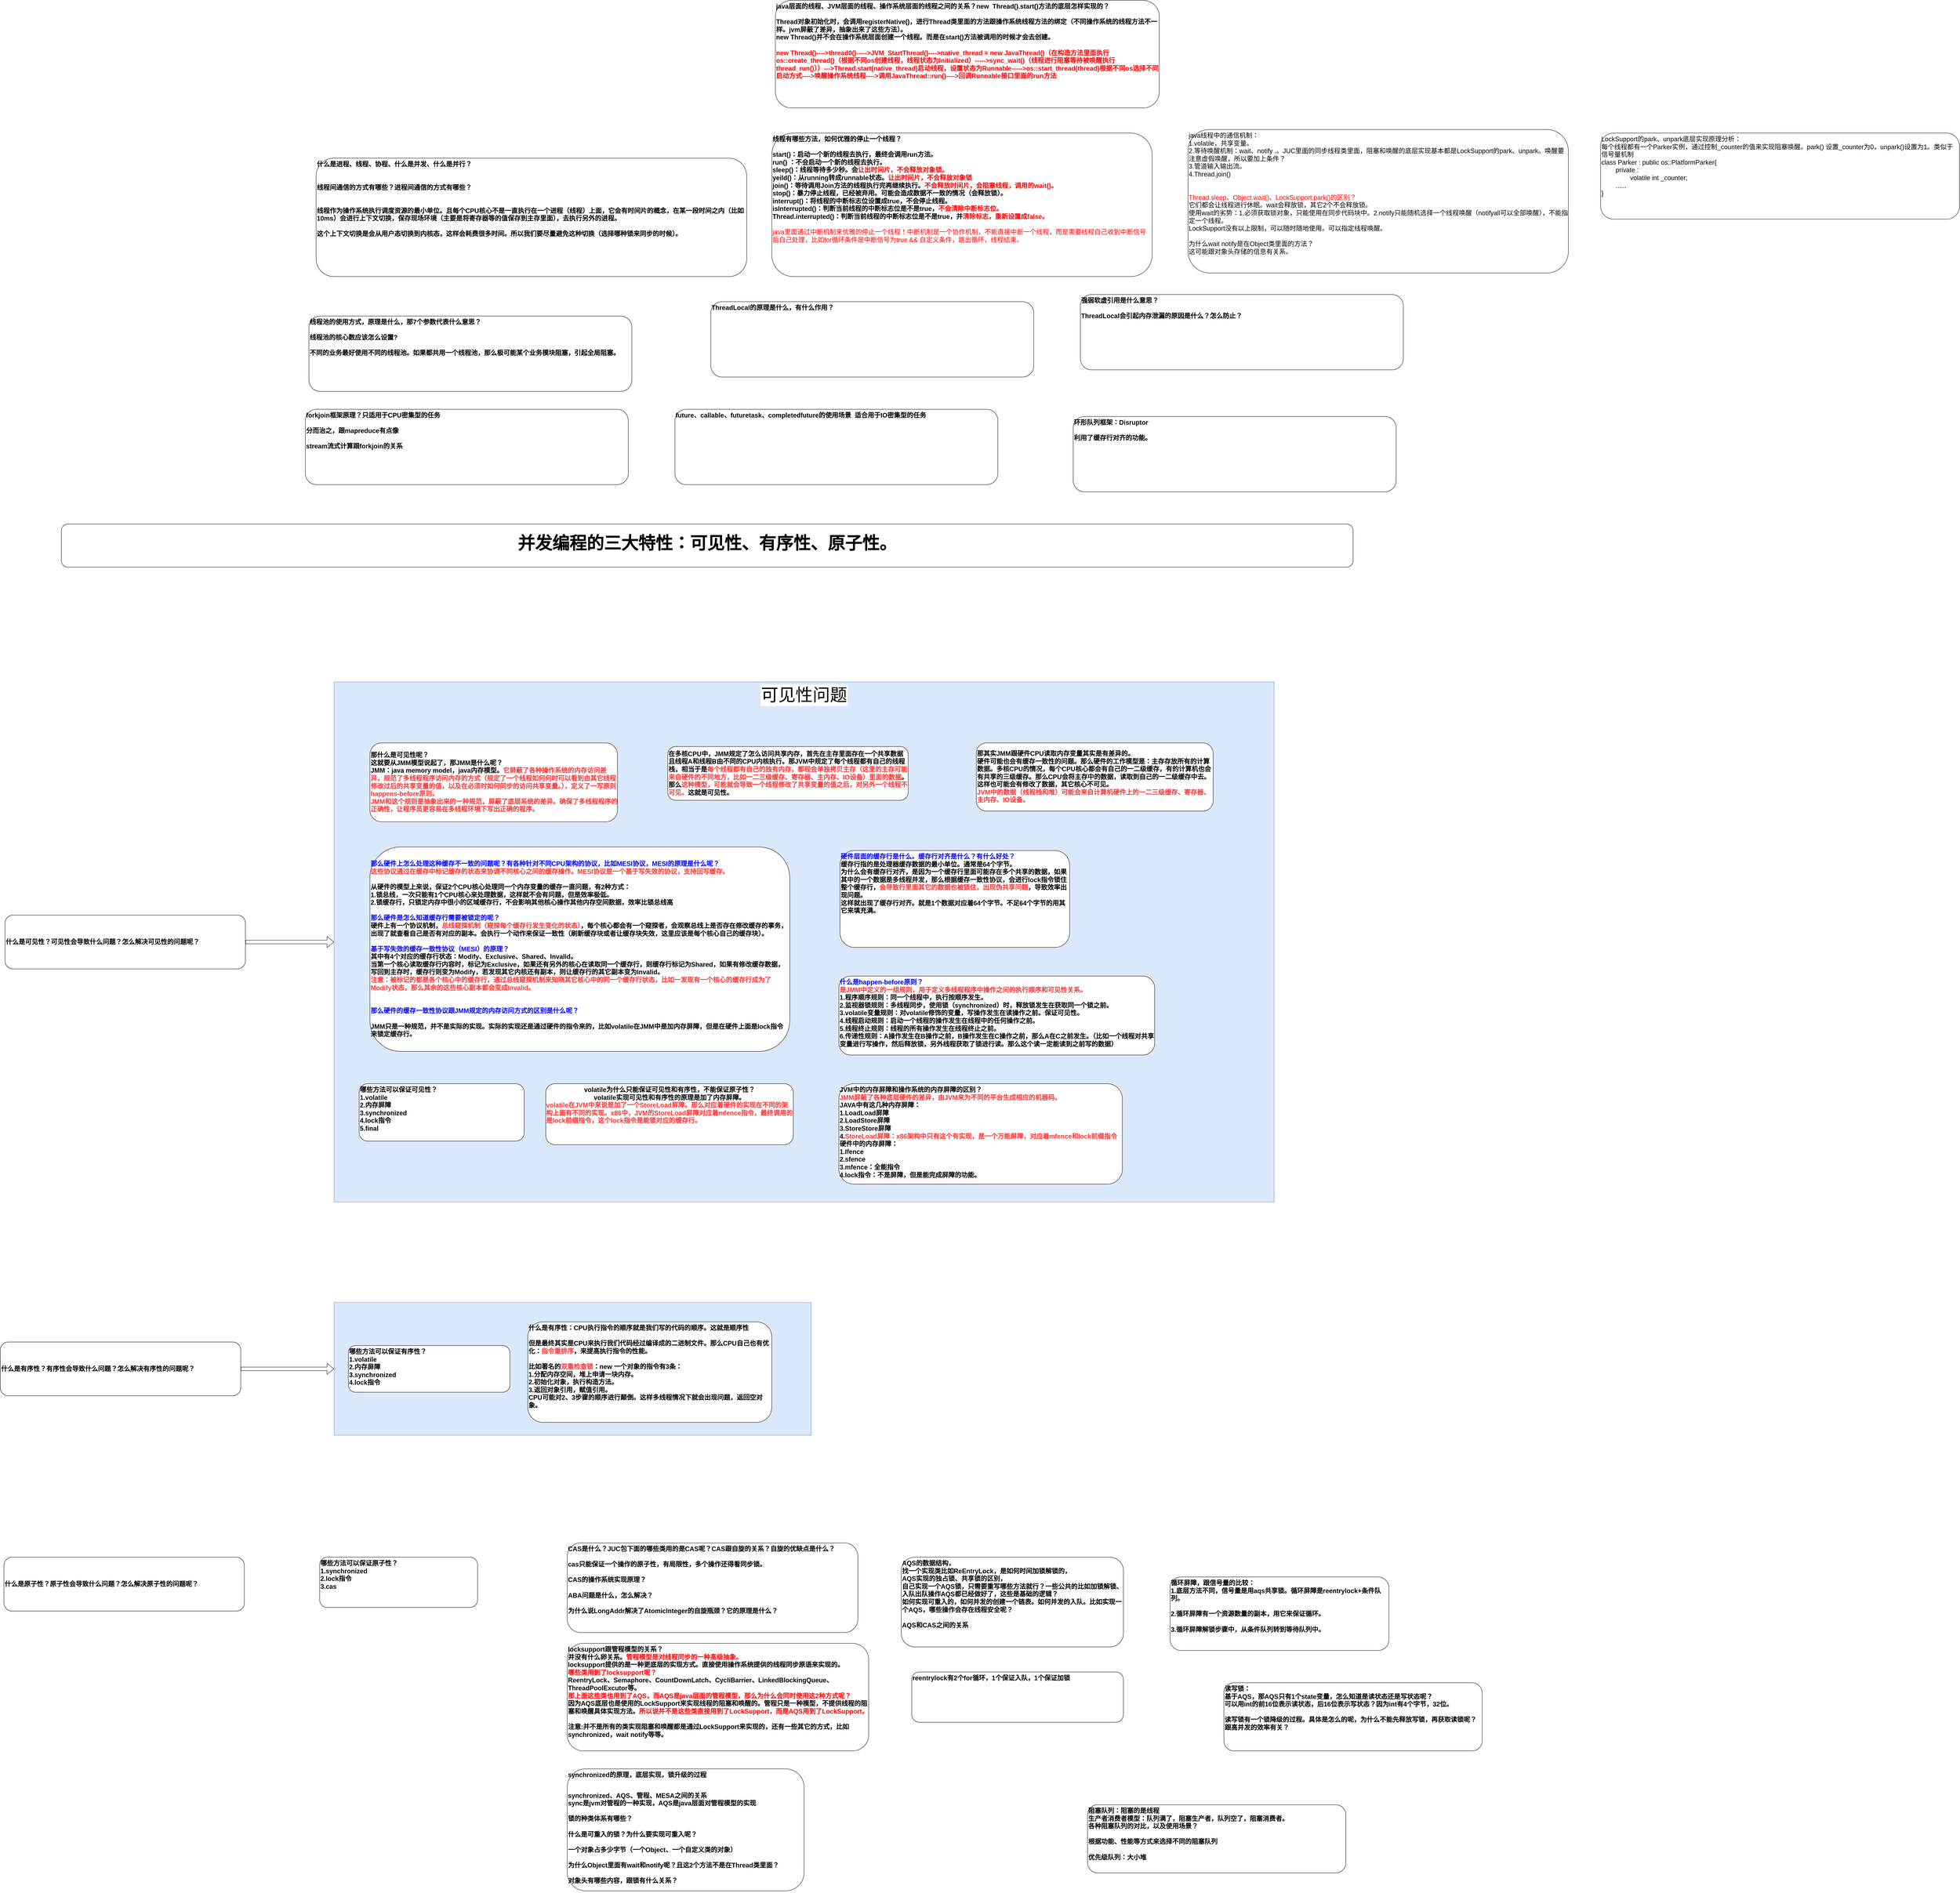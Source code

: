 <mxfile version="21.7.5" type="github">
  <diagram name="第 1 页" id="oAc0U7i2WO9zVuW95_pL">
    <mxGraphModel dx="4261" dy="3705" grid="1" gridSize="10" guides="1" tooltips="1" connect="1" arrows="1" fold="1" page="1" pageScale="1" pageWidth="827" pageHeight="1169" math="0" shadow="0">
      <root>
        <mxCell id="0" />
        <mxCell id="1" parent="0" />
        <mxCell id="dvuJLhcE7HCTMrbFaXMl-6" value="" style="rounded=0;whiteSpace=wrap;html=1;fillColor=#dae8fc;strokeColor=#6c8ebf;" parent="1" vertex="1">
          <mxGeometry x="-580" y="1560" width="1330" height="370" as="geometry" />
        </mxCell>
        <mxCell id="dvuJLhcE7HCTMrbFaXMl-1" value="&lt;font style=&quot;font-size: 48px;&quot;&gt;可见性问题&lt;/font&gt;" style="rounded=0;whiteSpace=wrap;html=1;verticalAlign=top;labelBackgroundColor=#FFFFFF;labelBorderColor=#FFFFFF;fillColor=#dae8fc;strokeColor=#6c8ebf;" parent="1" vertex="1">
          <mxGeometry x="-580" y="-170" width="2620" height="1450" as="geometry" />
        </mxCell>
        <mxCell id="rkv5G4KE9S5kMJV3ECuV-1" value="&lt;b style=&quot;border-color: var(--border-color); font-size: 18px;&quot;&gt;volatile为什么只能保证可见性和有序性，不能保证原子性？&lt;br style=&quot;border-color: var(--border-color);&quot;&gt;volatile实现可见性和有序性的原理是加了内存屏障。&lt;br&gt;&lt;div style=&quot;text-align: left;&quot;&gt;&lt;b style=&quot;background-color: initial; border-color: var(--border-color);&quot;&gt;&lt;font color=&quot;#ff3333&quot;&gt;&lt;b style=&quot;border-color: var(--border-color);&quot;&gt;volatile&lt;/b&gt;在JVM中来说是加了一个StoreLoad屏障。那么对应着硬件的实现在不同的架构上面有不同的实现。x86中，JVM的StoreLoad屏障对应着mfence指令，最终调用的是lock前缀指令，这个lock指令是能锁对应的缓存行。&lt;/font&gt;&lt;/b&gt;&lt;/div&gt;&lt;/b&gt;" style="rounded=1;whiteSpace=wrap;html=1;verticalAlign=top;" parent="1" vertex="1">
          <mxGeometry x="10" y="950" width="690" height="170" as="geometry" />
        </mxCell>
        <mxCell id="rkv5G4KE9S5kMJV3ECuV-2" value="&lt;font style=&quot;&quot;&gt;&lt;b style=&quot;&quot;&gt;&lt;font style=&quot;font-size: 48px;&quot;&gt;并发编程的三大特性：可见性、有序性、原子性。&lt;br&gt;&lt;/font&gt;&lt;br&gt;&lt;/b&gt;&lt;/font&gt;" style="rounded=1;whiteSpace=wrap;html=1;align=center;verticalAlign=middle;" parent="1" vertex="1">
          <mxGeometry x="-1340" y="-610" width="3600" height="120" as="geometry" />
        </mxCell>
        <mxCell id="rkv5G4KE9S5kMJV3ECuV-3" value="&lt;div style=&quot;&quot;&gt;&lt;b style=&quot;font-size: 18px; background-color: initial;&quot;&gt;那什么是可见性呢？&lt;/b&gt;&lt;/div&gt;&lt;font style=&quot;font-size: 18px;&quot;&gt;&lt;div style=&quot;&quot;&gt;&lt;b style=&quot;background-color: initial;&quot;&gt;这就要从JMM模型说起了，那JMM是什么呢？&lt;/b&gt;&lt;/div&gt;&lt;b&gt;&lt;div style=&quot;&quot;&gt;&lt;b style=&quot;background-color: initial;&quot;&gt;JMM：java memory model，java内存模型。&lt;font color=&quot;#ff3333&quot;&gt;它屏蔽了各种操作系统的内存访问差异，规范了多线程程序访问内存的方式（规定了一个线程如何何时可以看到由其它线程修改过后的共享变量的值，以及在必须时如何同步的访问共享变量。），定义了一写原则happens-before原则。&lt;/font&gt;&lt;/b&gt;&lt;/div&gt;&lt;div style=&quot;&quot;&gt;&lt;font color=&quot;#ff3333&quot;&gt;JMM和这个规则是抽象出来的一种规范，屏蔽了底层系统的差异。确保了多线程程序的正确性，让程序员更容易在多线程环境下写出正确的程序。&lt;/font&gt;&lt;/div&gt;&lt;/b&gt;&lt;/font&gt;" style="rounded=1;whiteSpace=wrap;html=1;align=left;verticalAlign=middle;" parent="1" vertex="1">
          <mxGeometry x="-480" width="690" height="220" as="geometry" />
        </mxCell>
        <mxCell id="rkv5G4KE9S5kMJV3ECuV-4" value="&lt;b style=&quot;&quot;&gt;&lt;font style=&quot;font-size: 18px;&quot;&gt;在多核CPU中，JMM规定了怎么访问共享内存，首先在主存里面存在一个共享数据且线程A和线程B由不同的CPU内核执行。那JVM中规定了每个线程都有自己的线程栈，相当于是&lt;font style=&quot;&quot; color=&quot;#ff3333&quot;&gt;每个线程都有自己的独有内存，都程会单独拷贝主存（这里的主存可能来自硬件的不同地方，比如一二三级缓存、寄存器、主内存、IO设备）里面的数据&lt;/font&gt;。那么&lt;font style=&quot;&quot; color=&quot;#ff3333&quot;&gt;这种模型，可能就会导致一个线程修改了共享变量的值之后，对另外一个线程不可见。&lt;/font&gt;这就是可见性。&lt;/font&gt;&lt;/b&gt;" style="rounded=1;whiteSpace=wrap;html=1;align=left;verticalAlign=middle;" parent="1" vertex="1">
          <mxGeometry x="350" y="10" width="670" height="150" as="geometry" />
        </mxCell>
        <mxCell id="rkv5G4KE9S5kMJV3ECuV-5" value="&lt;span style=&quot;font-size: 18px;&quot;&gt;&lt;b&gt;那其实JMM跟硬件CPU读取内存变量其实是有差异的。&lt;br&gt;硬件可能也会有缓存一致性的问题。那么硬件的工作模型是：主存存放所有的计算数据。多核CPU的情况，每个CPU核心都会有自己的一二级缓存，有的计算机也会有共享的三级缓存。那么CPU会将主存中的数据，读取到自己的一二级缓存中去。这样也可能会有修改了数据，其它核心不可见。&lt;br&gt;&lt;font color=&quot;#ff3333&quot;&gt;JVM中的数据（线程栈和堆）可能会来自计算机硬件上的一二三级缓存、寄存器、主内存、IO设备。&lt;/font&gt;&lt;br&gt;&lt;/b&gt;&lt;/span&gt;" style="rounded=1;whiteSpace=wrap;html=1;align=left;verticalAlign=middle;" parent="1" vertex="1">
          <mxGeometry x="1210" width="660" height="190" as="geometry" />
        </mxCell>
        <mxCell id="rkv5G4KE9S5kMJV3ECuV-6" value="&lt;font style=&quot;font-size: 18px;&quot;&gt;&lt;font style=&quot;&quot;&gt;&lt;b style=&quot;&quot;&gt;&lt;font color=&quot;#0000ff&quot;&gt;那么硬件上怎么处理这种缓存不一致的问题呢？有各种针对不同CPU架构的协议，比如MESI协议，MESI的原理是什么呢？&lt;/font&gt;&lt;br&gt;&lt;font style=&quot;&quot; color=&quot;#ff3333&quot;&gt;这些协议通过在缓存中标记缓存的状态来协调不同核心之间的缓存操作。MESI协议是一个基于写失效的协议，支持回写缓存。&lt;/font&gt;&lt;/b&gt;&lt;/font&gt;&lt;b style=&quot;&quot;&gt;&lt;br&gt;&lt;br&gt;从硬件的模型上来说，保证2个CPU核心处理同一个内存变量的缓存一直问题，有2种方式：&lt;br&gt;1.锁总线，一次只能有1个CPU核心来处理数据，这样就不会有问题，但是效率极低。&lt;br&gt;2.锁缓存行，只锁定内存中很小的区域缓存行，不会影响其他核心操作其他内存空间数据，效率比锁总线高&lt;br&gt;&lt;br&gt;&lt;font color=&quot;#0000ff&quot;&gt;那么硬件是怎么知道缓存行需要被锁定的呢？&lt;/font&gt;&lt;br&gt;硬件上有一个协议机制，&lt;font color=&quot;#ff3333&quot;&gt;总线窥探机制（窥探每个缓存行发生变化的状态）&lt;/font&gt;，每个核心都会有一个窥探者，会观察总线上是否存在修改缓存的事务，出现了就查看自己是否有对应的副本。会执行一个动作来保证一致性（刷新缓存块或者让缓存块失效，这里应该是每个核心自己的缓存块）。&lt;br&gt;&lt;br&gt;&lt;font color=&quot;#0000ff&quot;&gt;基于写失效的缓存一致性协议（MESI）的原理？&lt;/font&gt;&lt;br&gt;其中有4个对应的缓存行状态：Modify、Exclusive、Shared、Invalid。&lt;br&gt;&lt;/b&gt;&lt;b&gt;当第一个核心读取缓存行内容时，标记为Exclusive，如果还有另外的核心在读取同一个缓存行，则缓存行标记为Shared，如果有修改缓存数据，写回到主存时，缓存行则变为Modify，若发现其它内核还有副本，则让缓存行的其它副本变为Invalid。&lt;br&gt;&lt;/b&gt;&lt;b style=&quot;&quot;&gt;&lt;font color=&quot;#ff3333&quot;&gt;注意：被标记的都是各个核心中的缓存行，通过总线窥探机制来知晓其它核心中的同一个缓存行状态，比如一发现有一个核心的缓存行成为了Modify状态，那么其余的这些核心副本都会变成Invalid。&lt;/font&gt;&lt;br&gt;&lt;br&gt;&lt;br&gt;&lt;/b&gt;&lt;b style=&quot;border-color: var(--border-color);&quot;&gt;&lt;font color=&quot;#0000ff&quot;&gt;那么硬件的缓存一致性协议跟JMM规定的内存访问方式的区别是什么呢？&lt;/font&gt;&lt;br style=&quot;border-color: var(--border-color);&quot;&gt;&lt;br style=&quot;border-color: var(--border-color);&quot;&gt;&lt;/b&gt;&lt;b style=&quot;border-color: var(--border-color);&quot;&gt;JMM只是一种规范，并不是实际的实现。实际的实现还是通过硬件的指令来的，比如volatile在JMM中是加内存屏障，但是在硬件上面是lock指令来锁定缓存行。&lt;/b&gt;&lt;/font&gt;&lt;b style=&quot;&quot;&gt;&lt;br&gt;&lt;/b&gt;" style="rounded=1;whiteSpace=wrap;html=1;align=left;verticalAlign=middle;" parent="1" vertex="1">
          <mxGeometry x="-480" y="290" width="1170" height="570" as="geometry" />
        </mxCell>
        <mxCell id="dvuJLhcE7HCTMrbFaXMl-7" style="edgeStyle=orthogonalEdgeStyle;shape=flexArrow;rounded=0;orthogonalLoop=1;jettySize=auto;html=1;" parent="1" source="rkv5G4KE9S5kMJV3ECuV-7" target="dvuJLhcE7HCTMrbFaXMl-6" edge="1">
          <mxGeometry relative="1" as="geometry" />
        </mxCell>
        <mxCell id="rkv5G4KE9S5kMJV3ECuV-7" value="&lt;div style=&quot;&quot;&gt;&lt;span style=&quot;font-size: 18px;&quot;&gt;&lt;b&gt;什么是有序性？有序性会导致什么问题？怎么解决有序性的问题呢？&lt;/b&gt;&lt;/span&gt;&lt;/div&gt;" style="rounded=1;whiteSpace=wrap;html=1;align=left;verticalAlign=middle;" parent="1" vertex="1">
          <mxGeometry x="-1510" y="1670" width="670" height="150" as="geometry" />
        </mxCell>
        <mxCell id="dvuJLhcE7HCTMrbFaXMl-3" style="edgeStyle=orthogonalEdgeStyle;rounded=0;orthogonalLoop=1;jettySize=auto;html=1;entryX=0;entryY=0.5;entryDx=0;entryDy=0;shape=flexArrow;" parent="1" source="rkv5G4KE9S5kMJV3ECuV-10" target="dvuJLhcE7HCTMrbFaXMl-1" edge="1">
          <mxGeometry relative="1" as="geometry" />
        </mxCell>
        <mxCell id="rkv5G4KE9S5kMJV3ECuV-10" value="&lt;div style=&quot;&quot;&gt;&lt;span style=&quot;font-size: 18px;&quot;&gt;&lt;b&gt;什么是可见性？可见性会导致什么问题？怎么解决可见性的问题呢？&lt;/b&gt;&lt;/span&gt;&lt;/div&gt;" style="rounded=1;whiteSpace=wrap;html=1;align=left;verticalAlign=middle;" parent="1" vertex="1">
          <mxGeometry x="-1497" y="480" width="670" height="150" as="geometry" />
        </mxCell>
        <mxCell id="rkv5G4KE9S5kMJV3ECuV-11" value="&lt;span style=&quot;font-size: 18px;&quot;&gt;&lt;b&gt;JVM中的内存屏障和操作系统的内存屏障的区别？&lt;br&gt;&lt;font color=&quot;#ff3333&quot;&gt;JMM屏蔽了各种底层硬件的差异，由JVM来为不同的平台生成相应的机器码。&lt;/font&gt;&lt;br&gt;JAVA中有这几种内存屏障：&lt;br&gt;1.LoadLoad屏障&lt;br&gt;2.LoadStore屏障&lt;br&gt;3.StoreStore屏障&lt;br&gt;4.&lt;font color=&quot;#ff3333&quot;&gt;StoreLoad屏障：x86架构中只有这个有实现，是一个万能屏障，对应着mfence和lock前缀指令&lt;/font&gt;&lt;br&gt;硬件中的内存屏障：&lt;br&gt;1.Ifence&lt;br&gt;2.sfence&lt;br&gt;3.mfence：全能指令&lt;br&gt;4.lock指令：不是屏障，但是能完成屏障的功能。&lt;br&gt;&lt;br&gt;&lt;br&gt;&lt;/b&gt;&lt;/span&gt;" style="rounded=1;whiteSpace=wrap;html=1;verticalAlign=top;align=left;" parent="1" vertex="1">
          <mxGeometry x="827" y="950" width="790" height="280" as="geometry" />
        </mxCell>
        <mxCell id="rkv5G4KE9S5kMJV3ECuV-13" value="&lt;span style=&quot;font-size: 18px;&quot;&gt;&lt;b&gt;哪些方法可以保证可见性？&lt;br&gt;1.volatile&lt;br&gt;2.内存屏障&lt;br&gt;3.synchronized&lt;br&gt;4.lock指令&lt;br&gt;5.final&lt;br&gt;&lt;/b&gt;&lt;/span&gt;" style="rounded=1;whiteSpace=wrap;html=1;verticalAlign=top;align=left;" parent="1" vertex="1">
          <mxGeometry x="-510" y="950" width="460" height="160" as="geometry" />
        </mxCell>
        <mxCell id="rkv5G4KE9S5kMJV3ECuV-14" value="&lt;span style=&quot;font-size: 18px;&quot;&gt;&lt;b&gt;哪些方法可以保证有序性？&lt;br&gt;1.volatile&lt;br&gt;2.内存屏障&lt;br&gt;3.synchronized&lt;br&gt;4.lock指令&lt;br&gt;&lt;/b&gt;&lt;/span&gt;" style="rounded=1;whiteSpace=wrap;html=1;verticalAlign=top;align=left;" parent="1" vertex="1">
          <mxGeometry x="-540" y="1680" width="450" height="130" as="geometry" />
        </mxCell>
        <mxCell id="rkv5G4KE9S5kMJV3ECuV-15" value="&lt;div style=&quot;&quot;&gt;&lt;span style=&quot;font-size: 18px;&quot;&gt;&lt;b&gt;什么是原子性？原子性会导致什么问题？怎么解决原子性的问题呢？&lt;/b&gt;&lt;/span&gt;&lt;/div&gt;" style="rounded=1;whiteSpace=wrap;html=1;align=left;verticalAlign=middle;" parent="1" vertex="1">
          <mxGeometry x="-1500" y="2270" width="670" height="150" as="geometry" />
        </mxCell>
        <mxCell id="rkv5G4KE9S5kMJV3ECuV-16" value="&lt;span style=&quot;font-size: 18px;&quot;&gt;&lt;b&gt;哪些方法可以保证原子性？&lt;br&gt;1.synchronized&lt;br&gt;2.lock指令&lt;br&gt;3.cas&lt;br&gt;&lt;/b&gt;&lt;/span&gt;" style="rounded=1;whiteSpace=wrap;html=1;verticalAlign=top;align=left;" parent="1" vertex="1">
          <mxGeometry x="-620" y="2270" width="440" height="140" as="geometry" />
        </mxCell>
        <mxCell id="rkv5G4KE9S5kMJV3ECuV-17" value="&lt;div style=&quot;&quot;&gt;&lt;b style=&quot;font-size: 18px; background-color: initial;&quot;&gt;什么是有序性：CPU执行指令的顺序就是我们写的代码的顺序。这就是顺序性&lt;/b&gt;&lt;/div&gt;&lt;div style=&quot;&quot;&gt;&lt;b style=&quot;font-size: 18px; background-color: initial;&quot;&gt;&lt;br&gt;&lt;/b&gt;&lt;/div&gt;&lt;div style=&quot;&quot;&gt;&lt;b style=&quot;font-size: 18px; background-color: initial;&quot;&gt;但是最终其实是CPU来执行我们代码经过编译成的二进制文件。那么CPU自己也有优化：&lt;font color=&quot;#ff3333&quot;&gt;指令重排序&lt;/font&gt;，来提高执行指令的性能。&lt;/b&gt;&lt;/div&gt;&lt;div style=&quot;&quot;&gt;&lt;b style=&quot;font-size: 18px; background-color: initial;&quot;&gt;&lt;br&gt;&lt;/b&gt;&lt;/div&gt;&lt;div style=&quot;&quot;&gt;&lt;b style=&quot;font-size: 18px; background-color: initial;&quot;&gt;比如著名的&lt;font color=&quot;#ff3333&quot;&gt;双重检查锁&lt;/font&gt;：new 一个对象的指令有3条：&lt;/b&gt;&lt;/div&gt;&lt;div style=&quot;&quot;&gt;&lt;b style=&quot;font-size: 18px; background-color: initial;&quot;&gt;1.分配内存空间，堆上申请一块内存。&lt;/b&gt;&lt;/div&gt;&lt;div style=&quot;&quot;&gt;&lt;b style=&quot;font-size: 18px; background-color: initial;&quot;&gt;2.初始化对象，执行构造方法。&lt;/b&gt;&lt;/div&gt;&lt;div style=&quot;&quot;&gt;&lt;b style=&quot;font-size: 18px; background-color: initial;&quot;&gt;3.返回对象引用，赋值引用。&lt;/b&gt;&lt;/div&gt;&lt;div style=&quot;&quot;&gt;&lt;b style=&quot;font-size: 18px; background-color: initial;&quot;&gt;CPU可能对2、3步骤的顺序进行颠倒。这样多线程情况下就会出现问题，返回空对象。&lt;/b&gt;&lt;/div&gt;" style="rounded=1;whiteSpace=wrap;html=1;verticalAlign=top;align=left;" parent="1" vertex="1">
          <mxGeometry x="-40" y="1614" width="680" height="280" as="geometry" />
        </mxCell>
        <mxCell id="rkv5G4KE9S5kMJV3ECuV-19" value="&lt;div style=&quot;&quot;&gt;&lt;b style=&quot;font-size: 18px; background-color: initial;&quot;&gt;&lt;font color=&quot;#0000ff&quot;&gt;什么是happen-before原则？&lt;/font&gt;&lt;/b&gt;&lt;/div&gt;&lt;div style=&quot;&quot;&gt;&lt;span style=&quot;font-size: 18px;&quot;&gt;&lt;b&gt;&lt;font color=&quot;#ff3333&quot;&gt;是JMM中定义的一组规则，用于定义多线程程序中操作之间的执行顺序和可见性关系。&lt;/font&gt;&lt;/b&gt;&lt;/span&gt;&lt;/div&gt;&lt;div style=&quot;&quot;&gt;&lt;span style=&quot;font-size: 18px;&quot;&gt;&lt;b&gt;1.程序顺序规则：同一个线程中，执行按顺序发生。&lt;/b&gt;&lt;/span&gt;&lt;/div&gt;&lt;div style=&quot;&quot;&gt;&lt;span style=&quot;font-size: 18px;&quot;&gt;&lt;b&gt;2.监视器锁规则：多线程同步，使用锁（synchronized）时，释放锁发生在获取同一个锁之前。&lt;/b&gt;&lt;/span&gt;&lt;/div&gt;&lt;div style=&quot;&quot;&gt;&lt;span style=&quot;font-size: 18px;&quot;&gt;&lt;b&gt;3.volatile变量规则：对volatile修饰的变量，写操作发生在读操作之前。保证可见性。&lt;/b&gt;&lt;/span&gt;&lt;/div&gt;&lt;div style=&quot;&quot;&gt;&lt;span style=&quot;font-size: 18px;&quot;&gt;&lt;b&gt;4.线程启动规则：启动一个线程的操作发生在线程中的任何操作之前。&lt;/b&gt;&lt;/span&gt;&lt;/div&gt;&lt;div style=&quot;&quot;&gt;&lt;span style=&quot;font-size: 18px;&quot;&gt;&lt;b&gt;5.线程终止规则：线程的所有操作发生在线程终止之前。&lt;/b&gt;&lt;/span&gt;&lt;/div&gt;&lt;div style=&quot;&quot;&gt;&lt;span style=&quot;font-size: 18px;&quot;&gt;&lt;b&gt;6.传递性规则：A操作发生在B操作之前，B操作发生在C操作之前，那么A在C之前发生。（比如一个线程对共享变量进行写操作，然后释放锁，另外线程获取了锁进行读。那么这个读一定能读到之前写的数据）&lt;/b&gt;&lt;/span&gt;&lt;/div&gt;&lt;div style=&quot;&quot;&gt;&lt;br&gt;&lt;/div&gt;" style="rounded=1;whiteSpace=wrap;html=1;verticalAlign=top;align=left;" parent="1" vertex="1">
          <mxGeometry x="827" y="650" width="880" height="220" as="geometry" />
        </mxCell>
        <mxCell id="rkv5G4KE9S5kMJV3ECuV-20" value="&lt;div style=&quot;&quot;&gt;&lt;b style=&quot;font-size: 18px; background-color: initial;&quot;&gt;&lt;font color=&quot;#0000ff&quot;&gt;硬件层面的缓存行是什么。缓存行对齐是什么？有什么好处？&lt;/font&gt;&lt;/b&gt;&lt;/div&gt;&lt;div style=&quot;&quot;&gt;&lt;span style=&quot;font-size: 18px;&quot;&gt;&lt;b&gt;缓存行指的是处理器缓存数据的最小单位。通常是64个字节。&lt;/b&gt;&lt;/span&gt;&lt;/div&gt;&lt;div style=&quot;&quot;&gt;&lt;span style=&quot;font-size: 18px;&quot;&gt;&lt;b&gt;为什么会有缓存行对齐，是因为一个缓存行里面可能存在多个共享的数据，如果其中的一个数据是多线程并发，那么根据缓存一致性协议，会进行lock指令锁住整个缓存行，&lt;font color=&quot;#ff3333&quot;&gt;会导致行里面其它的数据也被锁住，出现伪共享问题&lt;/font&gt;，导致效率出现问题。&lt;/b&gt;&lt;/span&gt;&lt;/div&gt;&lt;div style=&quot;&quot;&gt;&lt;span style=&quot;font-size: 18px;&quot;&gt;&lt;b&gt;这样就出现了缓存行对齐。就是1个数据对应着64个字节。不足64个字节的用其它来填充满。&lt;/b&gt;&lt;/span&gt;&lt;/div&gt;&lt;div style=&quot;&quot;&gt;&lt;br&gt;&lt;/div&gt;" style="rounded=1;whiteSpace=wrap;html=1;verticalAlign=top;align=left;" parent="1" vertex="1">
          <mxGeometry x="830" y="300" width="640" height="270" as="geometry" />
        </mxCell>
        <mxCell id="dvuJLhcE7HCTMrbFaXMl-8" value="&lt;font style=&quot;font-size: 18px;&quot;&gt;&lt;b&gt;什么是进程、线程、协程、什么是并发、什么是并行？&lt;br&gt;&lt;br&gt;&lt;br&gt;线程间通信的方式有哪些？进程间通信的方式有哪些？&lt;br&gt;&lt;br&gt;&lt;br&gt;线程作为操作系统执行调度资源的最小单位。且每个CPU核心不是一直执行在一个进程（线程）上面，它会有时间片的概念，在某一段时间之内（比如10ms）会进行上下文切换，保存现场环境（主要是将寄存器等的值保存到主存里面），去执行另外的进程。&lt;br&gt;&lt;br&gt;这个上下文切换是会从用户态切换到内核态，这样会耗费很多时间。所以我们要尽量避免这种切换（选择哪种锁来同步的时候）。&lt;br&gt;&lt;br&gt;&lt;/b&gt;&lt;/font&gt;" style="rounded=1;whiteSpace=wrap;html=1;verticalAlign=top;align=left;" parent="1" vertex="1">
          <mxGeometry x="-630" y="-1630" width="1200" height="330" as="geometry" />
        </mxCell>
        <mxCell id="dvuJLhcE7HCTMrbFaXMl-9" value="&lt;font style=&quot;font-size: 18px;&quot;&gt;&lt;b&gt;线程池的使用方式，原理是什么，那7个参数代表什么意思？&lt;br&gt;&lt;br&gt;线程池的核心数应该怎么设置?&lt;br&gt;&lt;br&gt;不同的业务最好使用不同的线程池。如果都共用一个线程池，那么极可能某个业务模块阻塞，引起全局阻塞。&lt;br&gt;&lt;/b&gt;&lt;/font&gt;" style="rounded=1;whiteSpace=wrap;html=1;verticalAlign=top;align=left;" parent="1" vertex="1">
          <mxGeometry x="-650" y="-1190" width="900" height="210" as="geometry" />
        </mxCell>
        <mxCell id="dvuJLhcE7HCTMrbFaXMl-10" value="&lt;font style=&quot;font-size: 18px;&quot;&gt;&lt;b&gt;ThreadLocal的原理是什么，有什么作用？&lt;/b&gt;&lt;/font&gt;" style="rounded=1;whiteSpace=wrap;html=1;verticalAlign=top;align=left;" parent="1" vertex="1">
          <mxGeometry x="470" y="-1230" width="900" height="210" as="geometry" />
        </mxCell>
        <mxCell id="H64BaJxj17bUCx6KOZhM-1" value="&lt;span style=&quot;font-size: 18px;&quot;&gt;&lt;b&gt;线程有哪些方法，如何优雅的停止一个线程？&lt;/b&gt;&lt;br&gt;&lt;br&gt;&lt;b&gt;start()：启动一个新的线程去执行，最终会调用run方法。&lt;/b&gt;&lt;br&gt;&lt;b&gt;run() ：不会启动一个新的线程去执行。&lt;/b&gt;&lt;br&gt;&lt;b&gt;sleep()：线程等待多少秒。会&lt;font color=&quot;#ff0000&quot;&gt;让出时间片，不会释放对象锁。&lt;/font&gt;&lt;/b&gt;&lt;br&gt;&lt;b&gt;yeild()：从running转成runnable状态。&lt;font color=&quot;#ff0000&quot;&gt;让出时间片，不会释放对象锁&lt;/font&gt;&lt;/b&gt;&lt;br&gt;&lt;b&gt;join()：等待调用Join方法的线程执行完再继续执行。&lt;font color=&quot;#ff0000&quot;&gt;不会释放时间片，会阻塞线程，调用的wait()。&lt;/font&gt;&lt;/b&gt;&lt;br&gt;&lt;b&gt;stop()：暴力停止线程，已经被弃用。可能会造成数据不一致的情况（会释放锁）。&lt;/b&gt;&lt;br&gt;&lt;b&gt;interrupt()：将线程的中断标志位设置成true，不会停止线程。&lt;/b&gt;&lt;br&gt;&lt;b&gt;isInterrupted()：判断当前线程的中断标志位是不是true，&lt;font color=&quot;#ff0000&quot;&gt;不会清除中断标志位。&lt;/font&gt;&lt;/b&gt;&lt;br&gt;&lt;b&gt;Thread.interrupted()：判断当前线程的中断标志位是不是true，并&lt;font color=&quot;#ff0000&quot;&gt;清除标志，重新设置成false。&lt;/font&gt;&lt;/b&gt;&lt;br&gt;&lt;br&gt;&lt;font color=&quot;#ff0000&quot;&gt;java里面通过中断机制来优雅的停止一个线程！中断机制是一个协作机制，不能直接中断一个线程，而是需要线程自己收到中断信号后自己处理，比如for循环条件是中断信号为true &amp;amp;&amp;amp; 自定义条件，跳出循环，线程结束。&lt;/font&gt;&lt;br&gt;&lt;br&gt;&lt;br&gt;&lt;br&gt;&lt;br&gt;&lt;br&gt;&lt;br&gt;&lt;/span&gt;" style="rounded=1;whiteSpace=wrap;html=1;verticalAlign=top;align=left;" parent="1" vertex="1">
          <mxGeometry x="640" y="-1700" width="1060" height="400" as="geometry" />
        </mxCell>
        <mxCell id="H64BaJxj17bUCx6KOZhM-2" value="&lt;b style=&quot;border-color: var(--border-color); font-size: 18px;&quot;&gt;synchronized的原理，底层实现，锁升级的过程&lt;br&gt;&lt;/b&gt;&lt;b&gt;&lt;br&gt;&lt;/b&gt;&lt;b style=&quot;border-color: var(--border-color); font-size: 18px;&quot;&gt;&lt;br&gt;synchronized、AQS、管程、MESA之间的关系&lt;br&gt;sync是jvm对管程的一种实现，AQS是java层面对管程模型的实现&lt;br&gt;&lt;br&gt;锁的种类体系有哪些？&lt;br&gt;&lt;/b&gt;&lt;span style=&quot;font-size: 18px;&quot;&gt;&lt;b&gt;&lt;br&gt;什么是可重入的锁？为什么要实现可重入呢？&lt;br&gt;&lt;br&gt;一个对象占多少字节（一个Object、一个自定义类的对象）&lt;br&gt;&lt;br&gt;为什么Object里面有wait和notify呢？且这2个方法不是在Thread类里面？&lt;br&gt;&lt;br&gt;对象头有哪些内容，跟锁有什么关系？&lt;br&gt;&lt;br&gt;&lt;/b&gt;&lt;/span&gt;" style="rounded=1;whiteSpace=wrap;html=1;verticalAlign=top;align=left;" parent="1" vertex="1">
          <mxGeometry x="70" y="2860" width="660" height="340" as="geometry" />
        </mxCell>
        <mxCell id="H64BaJxj17bUCx6KOZhM-3" value="&lt;span style=&quot;font-size: 18px;&quot;&gt;&lt;b&gt;AQS的数据结构，&lt;br&gt;找一个实现类比如ReEntryLock，是如何时间加锁解锁的，&lt;br&gt;AQS实现的独占锁、共享锁的区别，&lt;br&gt;自己实现一个AQS锁，只需要重写哪些方法就行？一些公共的比如加锁解锁、入队出队操作AQS都已经做好了，这些是基础的逻辑？&lt;br&gt;如何实现可重入的，如何并发的创建一个链表。如何并发的入队。比如实现一个AQS，哪些操作会存在线程安全呢？&lt;br&gt;&lt;br&gt;AQS和CAS之间的关系&lt;br&gt;&lt;/b&gt;&lt;/span&gt;" style="rounded=1;whiteSpace=wrap;html=1;verticalAlign=top;align=left;" parent="1" vertex="1">
          <mxGeometry x="1001" y="2270" width="619" height="250" as="geometry" />
        </mxCell>
        <mxCell id="H64BaJxj17bUCx6KOZhM-4" value="&lt;span style=&quot;font-size: 18px;&quot;&gt;&lt;b&gt;reentrylock有2个for循环，1个保证入队，1个保证加锁&lt;br&gt;&lt;/b&gt;&lt;/span&gt;" style="rounded=1;whiteSpace=wrap;html=1;verticalAlign=top;align=left;" parent="1" vertex="1">
          <mxGeometry x="1030" y="2590" width="590" height="140" as="geometry" />
        </mxCell>
        <mxCell id="a_CxjOE-Pm3qPwXydxJE-1" value="&lt;span style=&quot;font-size: 18px;&quot;&gt;&lt;b&gt;循环屏障，跟信号量的比较：&lt;br&gt;1.底层方法不同，信号量是用aqs共享锁。循环屏障是reentrylock+条件队列。&lt;br&gt;&lt;br&gt;2.循环屏障有一个资源数量的副本，用它来保证循环。&lt;br&gt;&lt;br&gt;3.循环屏障解锁步骤中，从条件队列转到等待队列中。&lt;br&gt;&lt;/b&gt;&lt;/span&gt;" style="rounded=1;whiteSpace=wrap;html=1;verticalAlign=top;align=left;" parent="1" vertex="1">
          <mxGeometry x="1750" y="2325" width="610" height="205" as="geometry" />
        </mxCell>
        <mxCell id="u7wBqT6pgAy-At1QbIa8-1" value="&lt;span style=&quot;font-size: 18px;&quot;&gt;&lt;b&gt;读写锁：&lt;br&gt;基于AQS，那AQS只有1个state变量，怎么知道是读状态还是写状态呢？&lt;br&gt;可以用int的前16位表示读状态，后16位表示写状态？因为int有4个字节，32位。&lt;br&gt;&lt;br&gt;读写锁有一个锁降级的过程。具体是怎么的呢，为什么不能先释放写锁，再获取读锁呢？跟高并发的效率有关？&lt;br&gt;&lt;/b&gt;&lt;/span&gt;" style="rounded=1;whiteSpace=wrap;html=1;verticalAlign=top;align=left;" parent="1" vertex="1">
          <mxGeometry x="1900" y="2620" width="720" height="190" as="geometry" />
        </mxCell>
        <mxCell id="Y7wJ-IQT0KlVhRbs83s6-1" value="&lt;span style=&quot;font-size: 18px;&quot;&gt;&lt;b&gt;阻塞队列：阻塞的是线程&lt;br&gt;生产者消费者模型：队列满了，阻塞生产者，队列空了，阻塞消费者。&lt;br&gt;各种阻塞队列的对比，以及使用场景？&lt;br&gt;&lt;br&gt;根据功能、性能等方式来选择不同的阻塞队列&lt;br&gt;&lt;br&gt;优先级队列：大小堆&lt;br&gt;&lt;/b&gt;&lt;/span&gt;" style="rounded=1;whiteSpace=wrap;html=1;verticalAlign=top;align=left;" parent="1" vertex="1">
          <mxGeometry x="1520" y="2960" width="720" height="190" as="geometry" />
        </mxCell>
        <mxCell id="Wc7oVt73z48dbTy0IHfl-1" value="&lt;font style=&quot;font-size: 18px;&quot;&gt;&lt;b&gt;forkjoin框架原理？只适用于CPU密集型的任务&lt;br&gt;&lt;br&gt;分而治之，跟mapreduce有点像&lt;br&gt;&lt;br&gt;stream流式计算跟forkjoin的关系&lt;br&gt;&lt;/b&gt;&lt;/font&gt;" style="rounded=1;whiteSpace=wrap;html=1;verticalAlign=top;align=left;" parent="1" vertex="1">
          <mxGeometry x="-660" y="-930" width="900" height="210" as="geometry" />
        </mxCell>
        <mxCell id="Wc7oVt73z48dbTy0IHfl-2" value="&lt;font style=&quot;font-size: 18px;&quot;&gt;&lt;b&gt;环形队列框架：Disruptor&lt;br&gt;&lt;br&gt;利用了缓存行对齐的功能。&lt;br&gt;&lt;/b&gt;&lt;/font&gt;" style="rounded=1;whiteSpace=wrap;html=1;verticalAlign=top;align=left;" parent="1" vertex="1">
          <mxGeometry x="1480" y="-910" width="900" height="210" as="geometry" />
        </mxCell>
        <mxCell id="Wc7oVt73z48dbTy0IHfl-3" value="&lt;font style=&quot;font-size: 18px;&quot;&gt;&lt;b&gt;强弱软虚引用是什么意思？&lt;br&gt;&lt;br&gt;ThreadLocal会引起内存泄漏的原因是什么？怎么防止？&lt;br&gt;&lt;/b&gt;&lt;/font&gt;" style="rounded=1;whiteSpace=wrap;html=1;verticalAlign=top;align=left;" parent="1" vertex="1">
          <mxGeometry x="1500" y="-1250" width="900" height="210" as="geometry" />
        </mxCell>
        <mxCell id="lDbzRusFP7WFiIEDMvLj-1" value="&lt;font style=&quot;font-size: 18px;&quot;&gt;&lt;b&gt;future、callable、futuretask、completedfuture的使用场景&amp;nbsp; 适合用于IO密集型的任务&lt;br&gt;&lt;/b&gt;&lt;/font&gt;" style="rounded=1;whiteSpace=wrap;html=1;verticalAlign=top;align=left;" parent="1" vertex="1">
          <mxGeometry x="370" y="-930" width="900" height="210" as="geometry" />
        </mxCell>
        <mxCell id="IVNExg8nK1z2wexTNMPN-1" value="&lt;font style=&quot;font-size: 18px;&quot;&gt;&lt;b&gt;java层面的线程、JVM层面的线程、操作系统层面的线程之间的关系？new&amp;nbsp; Thread().start()方法的底层怎样实现的？&lt;br&gt;&lt;br&gt;Thread对象初始化时，会调用registerNative()，进行Thread类里面的方法跟操作系统线程方法的绑定（不同操作系统的线程方法不一样。jvm屏蔽了差异，抽象出来了这些方法）。&lt;br&gt;new Thread()并不会在操作系统层面创建一个线程。而是在start()方法被调用的时候才会去创建。&lt;br&gt;&lt;br&gt;&lt;font color=&quot;#ff0000&quot;&gt;new Thread()----&amp;gt;thread0()-----&amp;gt;JVM_StartThread()----&amp;gt;native_thread = new JavaThread()（在构造方法里面执行os::create_thread()（根据不同os创建线程，线程状态为Initialized）-----&amp;gt;sync_wait()（线程进行阻塞等待被唤醒执行thread_run()））---&amp;gt;Thread.start(native_thread)启动线程，设置状态为Runnable-----&amp;gt;os::start_thread(thread)根据不同os选择不同启动方式----&amp;gt;唤醒操作系统线程----&amp;gt;调用JavaThread::run()----&amp;gt;回调Runnable接口里面的run方法&lt;/font&gt;&lt;br&gt;&lt;br&gt;&lt;/b&gt;&lt;/font&gt;" style="rounded=1;whiteSpace=wrap;html=1;verticalAlign=top;align=left;" parent="1" vertex="1">
          <mxGeometry x="650" y="-2070" width="1070" height="300" as="geometry" />
        </mxCell>
        <mxCell id="IVNExg8nK1z2wexTNMPN-2" value="&lt;font style=&quot;font-size: 18px;&quot;&gt;java线程中的通信机制：&lt;br&gt;1.volatile，共享变量。&lt;br&gt;2.等待唤醒机制：wait、notify .。JUC里面的同步线程类里面，阻塞和唤醒的底层实现基本都是LockSupport的park、unpark。唤醒要注意虚假唤醒，所以要加上条件？&lt;br&gt;3.管道输入输出流。&lt;br&gt;4.Thread.join()&lt;br&gt;&lt;br&gt;&lt;br&gt;&lt;font color=&quot;#ff0000&quot;&gt;Thread.sleep、Object.wait()、LockSupport.park()的区别？&lt;br&gt;&lt;/font&gt;它们都会让线程进行休眠。wait会释放锁，其它2个不会释放锁。&lt;br&gt;使用wait的劣势：1.必须获取锁对象，只能使用在同步代码块中。2.notify只能随机选择一个线程唤醒（notifyall可以全部唤醒），不能指定一个线程。&lt;br&gt;LockSupport没有以上限制，可以随时随地使用。可以指定线程唤醒。&lt;br&gt;&lt;br&gt;&lt;span style=&quot;border-color: var(--border-color);&quot;&gt;为什么wait notify是在Object类里面的方法？&lt;/span&gt;&lt;br style=&quot;border-color: var(--border-color);&quot;&gt;&lt;/font&gt;&lt;span style=&quot;font-size: 18px;&quot;&gt;这可能跟对象头存储的信息有关系。&lt;br&gt;&lt;/span&gt;" style="rounded=1;whiteSpace=wrap;html=1;verticalAlign=top;align=left;" parent="1" vertex="1">
          <mxGeometry x="1800" y="-1710" width="1060" height="400" as="geometry" />
        </mxCell>
        <mxCell id="IVNExg8nK1z2wexTNMPN-3" value="&lt;span style=&quot;font-size: 18px;&quot;&gt;LockSupport的park、unpark底层实现原理分析：&lt;br&gt;每个线程都有一个Parker实例，通过控制_counter的值来实现阻塞唤醒。park() 设置_counter为0，unpark()设置为1。类似于信号量机制&lt;br&gt;class Parker : public os::PlatformParker{&lt;br&gt;&lt;span style=&quot;white-space: pre;&quot;&gt;&#x9;&lt;/span&gt;private :&lt;br&gt;&lt;span style=&quot;white-space: pre;&quot;&gt;&#x9;&lt;/span&gt;&lt;span style=&quot;white-space: pre;&quot;&gt;&#x9;&lt;/span&gt;volatile int _counter;&lt;br&gt;&lt;span style=&quot;white-space: pre;&quot;&gt;&#x9;&lt;/span&gt;......&lt;br&gt;}&lt;br&gt;&lt;br&gt;&lt;br&gt;&lt;/span&gt;" style="rounded=1;whiteSpace=wrap;html=1;verticalAlign=top;align=left;" parent="1" vertex="1">
          <mxGeometry x="2950" y="-1700" width="1000" height="240" as="geometry" />
        </mxCell>
        <mxCell id="yG67OjCnjpooLuY3BTsW-1" value="&lt;span style=&quot;font-size: 18px;&quot;&gt;&lt;b&gt;CAS是什么？JUC包下面的哪些类用的是CAS呢？CAS跟自旋的关系？自旋的优缺点是什么？&lt;br&gt;&lt;br&gt;cas只能保证一个操作的原子性，有局限性，多个操作还得看同步锁。&lt;br&gt;&lt;br&gt;CAS的操作系统实现原理？&lt;br&gt;&lt;br&gt;ABA问题是什么，怎么解决？&lt;br&gt;&lt;br&gt;为什么说LongAddr解决了AtomicInteger的自旋瓶颈？它的原理是什么？&lt;br&gt;&lt;br&gt;&lt;/b&gt;&lt;/span&gt;" style="rounded=1;whiteSpace=wrap;html=1;verticalAlign=top;align=left;" vertex="1" parent="1">
          <mxGeometry x="70" y="2230" width="810" height="250" as="geometry" />
        </mxCell>
        <mxCell id="yG67OjCnjpooLuY3BTsW-2" value="&lt;span style=&quot;font-size: 18px;&quot;&gt;&lt;b&gt;locksupport跟管程模型的关系？&lt;br&gt;并没有什么卵关系。&lt;font color=&quot;#ff0000&quot;&gt;管程模型是对线程同步的一种高级抽象。&lt;br&gt;&lt;/font&gt;locksupport提供的是一种更底层的实现方式。直接使用操作系统提供的线程同步原语来实现的。&lt;br&gt;&lt;font color=&quot;#ff0000&quot;&gt;哪些类用到了locksupport呢？&lt;/font&gt;&lt;br&gt;ReentryLock、Semaphore、CountDownLatch、CycliBarrier、LinkedBlockingQueue、ThreadPoolExcutor等。&lt;br&gt;&lt;font color=&quot;#ff0000&quot;&gt;那上面这些类也用到了AQS，而AQS是java层面的管程模型，那么为什么会同时使用这2种方式呢？&lt;/font&gt;&lt;br&gt;因为AQS底层也是使用的LockSupport来实现线程的阻塞和唤醒的。管程只是一种模型，不提供线程的阻塞和唤醒具体实现方法。&lt;font color=&quot;#ff0000&quot;&gt;所以说并不是这些类直接用到了LockSupport，而是AQS用到了LockSupport。&lt;/font&gt;&lt;br&gt;&lt;br&gt;注意:并不是所有的类实现阻塞和唤醒都是通过LockSupport来实现的，还有一些其它的方式，比如synchronized，wait notify等等。&lt;br&gt;&lt;/b&gt;&lt;/span&gt;" style="rounded=1;whiteSpace=wrap;html=1;verticalAlign=top;align=left;" vertex="1" parent="1">
          <mxGeometry x="70" y="2510" width="840" height="300" as="geometry" />
        </mxCell>
      </root>
    </mxGraphModel>
  </diagram>
</mxfile>
